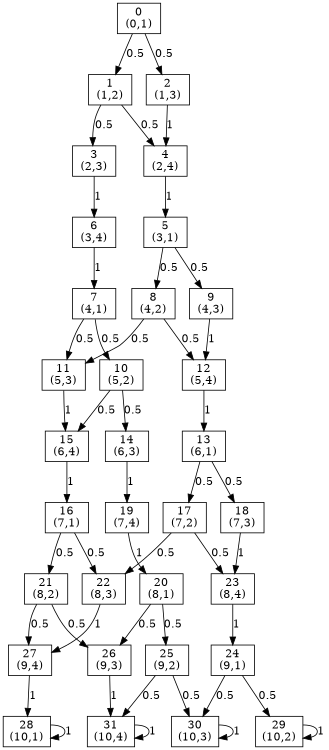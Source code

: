 digraph P {
size="8,5"
node [shape=box];
0 -> 1 [ label="0.5" ];
0 -> 2 [ label="0.5" ];
1 -> 3 [ label="0.5" ];
1 -> 4 [ label="0.5" ];
2 -> 4 [ label="1" ];
3 -> 6 [ label="1" ];
4 -> 5 [ label="1" ];
5 -> 8 [ label="0.5" ];
5 -> 9 [ label="0.5" ];
6 -> 7 [ label="1" ];
7 -> 10 [ label="0.5" ];
7 -> 11 [ label="0.5" ];
8 -> 11 [ label="0.5" ];
8 -> 12 [ label="0.5" ];
9 -> 12 [ label="1" ];
10 -> 14 [ label="0.5" ];
10 -> 15 [ label="0.5" ];
11 -> 15 [ label="1" ];
12 -> 13 [ label="1" ];
13 -> 17 [ label="0.5" ];
13 -> 18 [ label="0.5" ];
14 -> 19 [ label="1" ];
15 -> 16 [ label="1" ];
16 -> 21 [ label="0.5" ];
16 -> 22 [ label="0.5" ];
17 -> 22 [ label="0.5" ];
17 -> 23 [ label="0.5" ];
18 -> 23 [ label="1" ];
19 -> 20 [ label="1" ];
20 -> 25 [ label="0.5" ];
20 -> 26 [ label="0.5" ];
21 -> 26 [ label="0.5" ];
21 -> 27 [ label="0.5" ];
22 -> 27 [ label="1" ];
23 -> 24 [ label="1" ];
24 -> 29 [ label="0.5" ];
24 -> 30 [ label="0.5" ];
25 -> 30 [ label="0.5" ];
25 -> 31 [ label="0.5" ];
26 -> 31 [ label="1" ];
27 -> 28 [ label="1" ];
28 -> 28 [ label="1" ];
29 -> 29 [ label="1" ];
30 -> 30 [ label="1" ];
31 -> 31 [ label="1" ];
0 [label="0\n(0,1)"];
1 [label="1\n(1,2)"];
2 [label="2\n(1,3)"];
3 [label="3\n(2,3)"];
4 [label="4\n(2,4)"];
5 [label="5\n(3,1)"];
6 [label="6\n(3,4)"];
7 [label="7\n(4,1)"];
8 [label="8\n(4,2)"];
9 [label="9\n(4,3)"];
10 [label="10\n(5,2)"];
11 [label="11\n(5,3)"];
12 [label="12\n(5,4)"];
13 [label="13\n(6,1)"];
14 [label="14\n(6,3)"];
15 [label="15\n(6,4)"];
16 [label="16\n(7,1)"];
17 [label="17\n(7,2)"];
18 [label="18\n(7,3)"];
19 [label="19\n(7,4)"];
20 [label="20\n(8,1)"];
21 [label="21\n(8,2)"];
22 [label="22\n(8,3)"];
23 [label="23\n(8,4)"];
24 [label="24\n(9,1)"];
25 [label="25\n(9,2)"];
26 [label="26\n(9,3)"];
27 [label="27\n(9,4)"];
28 [label="28\n(10,1)"];
29 [label="29\n(10,2)"];
30 [label="30\n(10,3)"];
31 [label="31\n(10,4)"];
}
